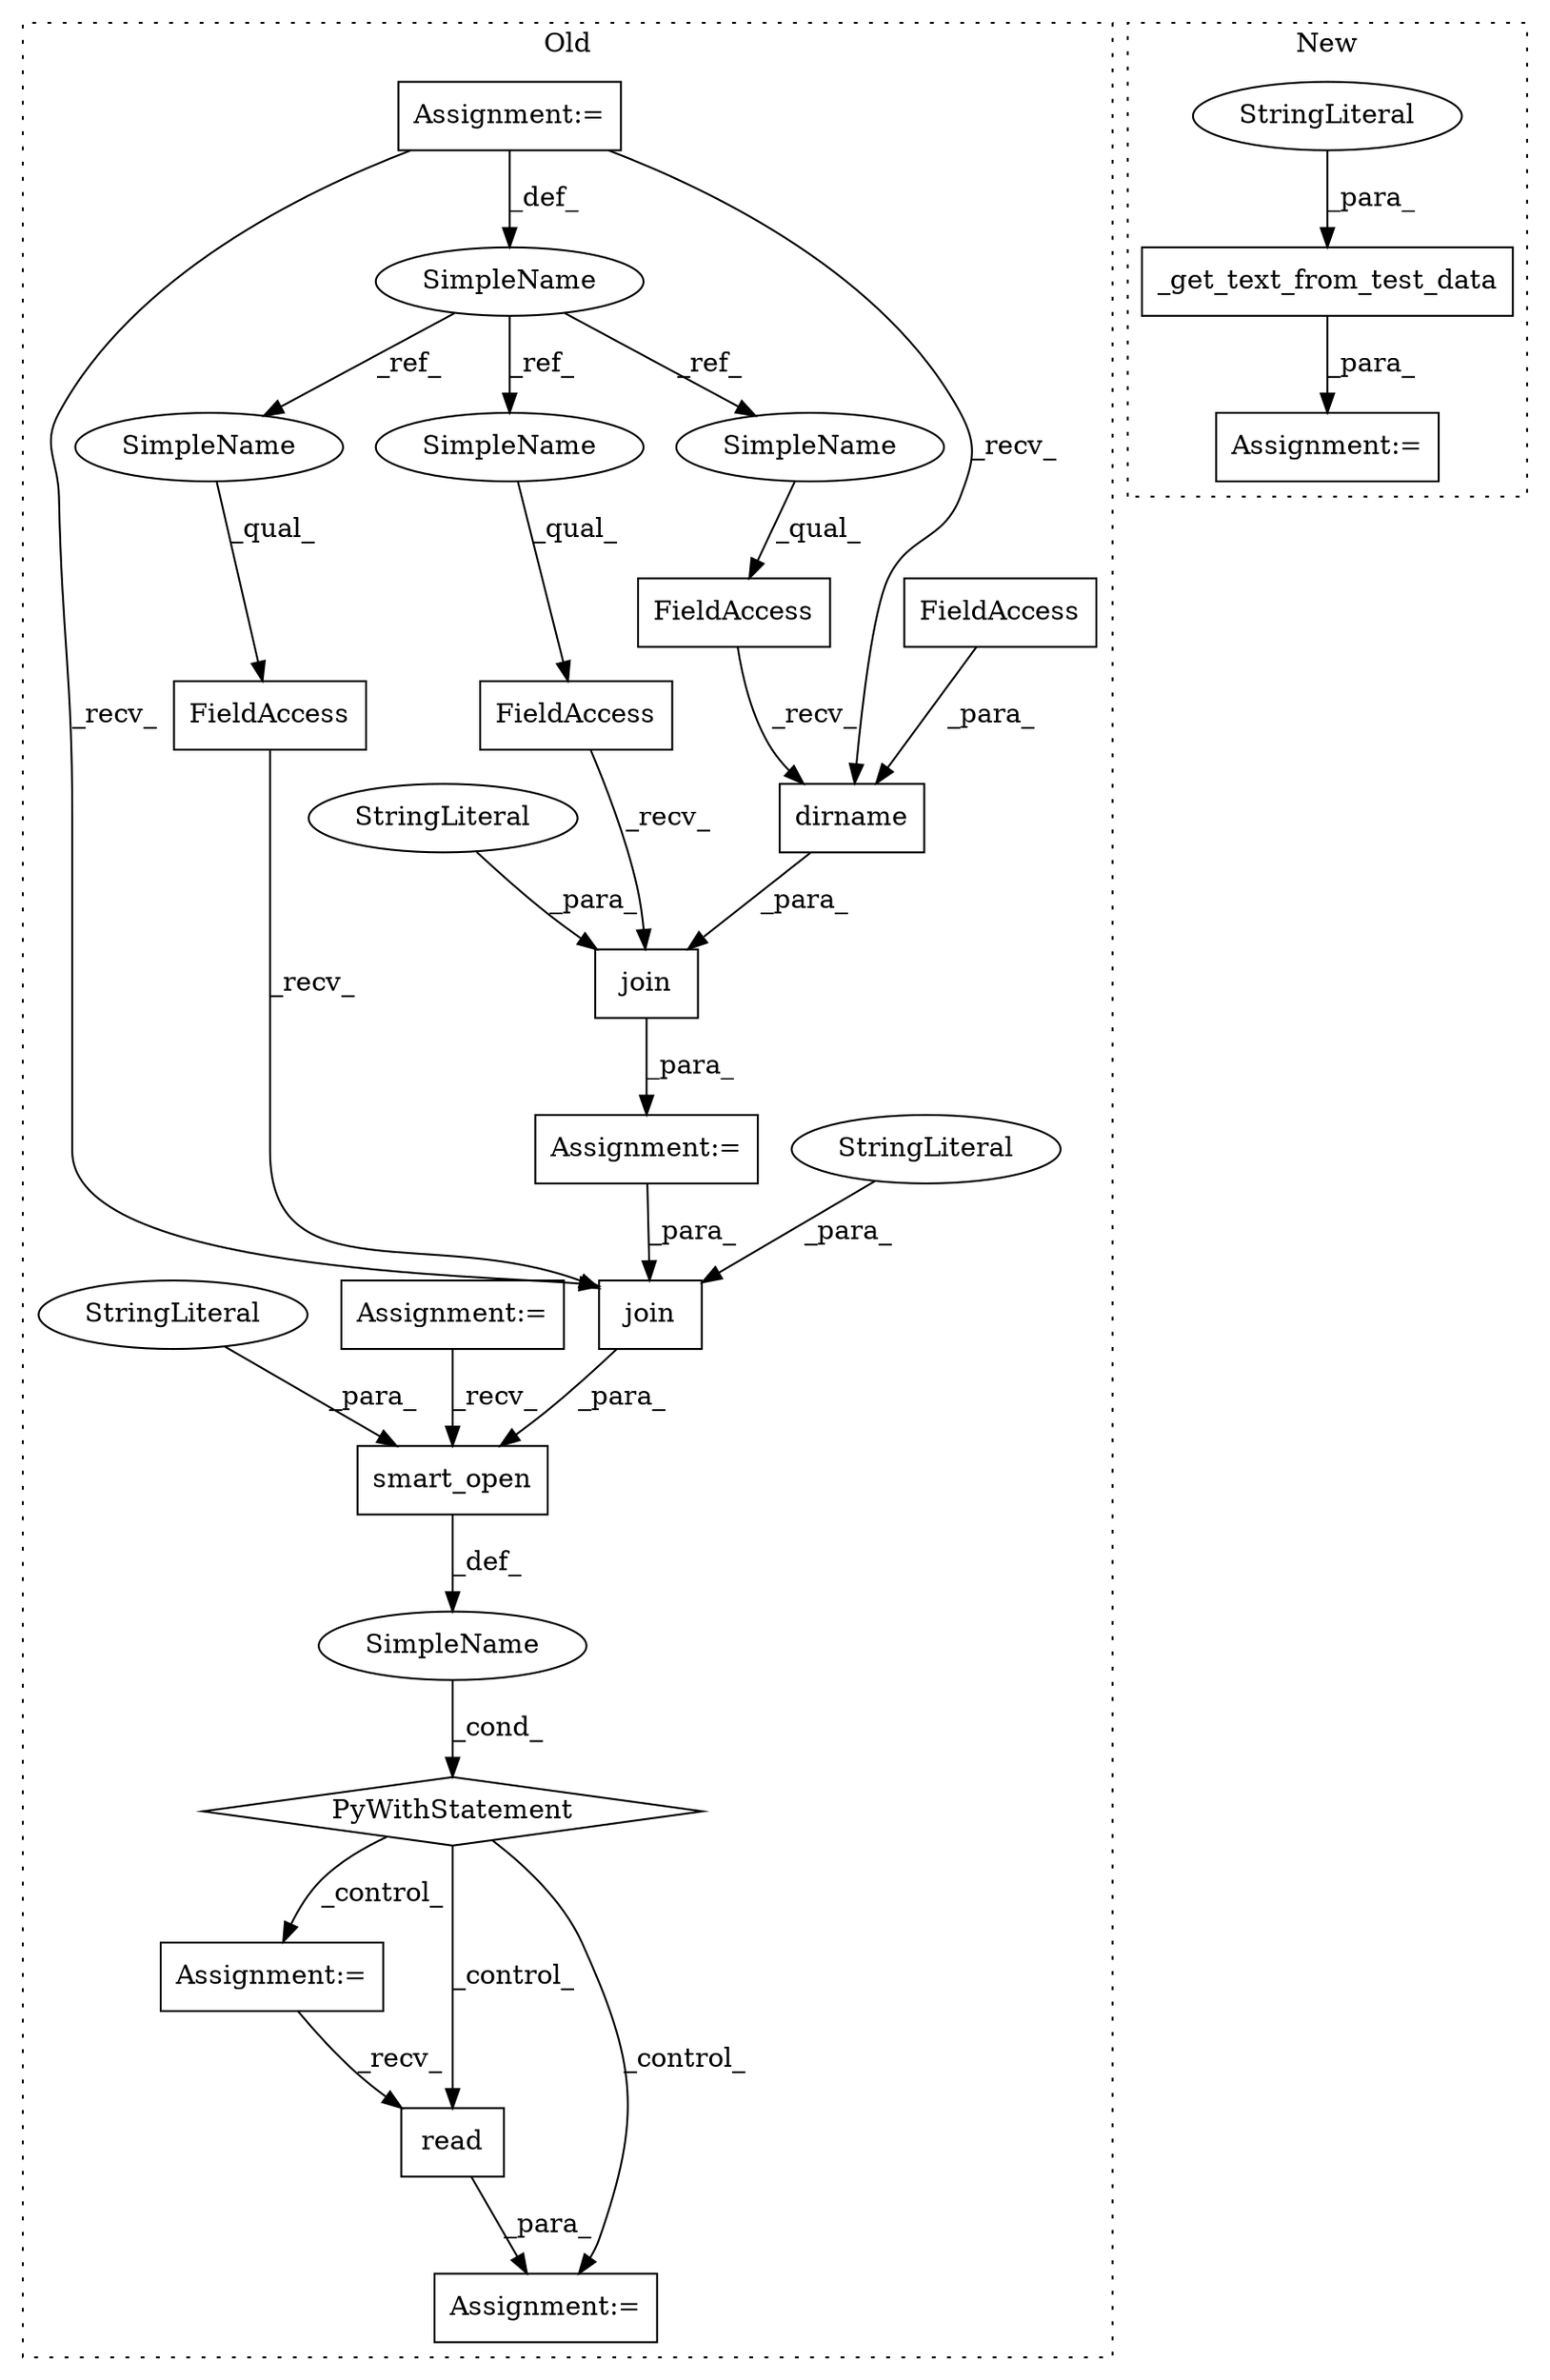 digraph G {
subgraph cluster0 {
1 [label="PyWithStatement" a="104" s="707,787" l="10,2" shape="diamond"];
3 [label="SimpleName" a="42" s="" l="" shape="ellipse"];
4 [label="read" a="32" s="820" l="6" shape="box"];
5 [label="smart_open" a="32" s="723,786" l="11,1" shape="box"];
6 [label="join" a="32" s="496,538" l="5,1" shape="box"];
7 [label="FieldAccess" a="22" s="488" l="7" shape="box"];
8 [label="SimpleName" a="42" s="401" l="2" shape="ellipse"];
9 [label="FieldAccess" a="22" s="501" l="7" shape="box"];
10 [label="FieldAccess" a="22" s="734" l="7" shape="box"];
11 [label="join" a="32" s="742,781" l="5,1" shape="box"];
12 [label="StringLiteral" a="45" s="756" l="25" shape="ellipse"];
13 [label="StringLiteral" a="45" s="527" l="11" shape="ellipse"];
15 [label="Assignment:=" a="7" s="801" l="1" shape="box"];
16 [label="dirname" a="32" s="509,525" l="8,1" shape="box"];
17 [label="FieldAccess" a="22" s="517" l="8" shape="box"];
18 [label="Assignment:=" a="7" s="487" l="1" shape="box"];
19 [label="Assignment:=" a="7" s="817" l="1" shape="box"];
20 [label="Assignment:=" a="7" s="401" l="2" shape="box"];
22 [label="Assignment:=" a="7" s="416" l="5" shape="box"];
23 [label="StringLiteral" a="45" s="783" l="3" shape="ellipse"];
24 [label="SimpleName" a="42" s="501" l="2" shape="ellipse"];
25 [label="SimpleName" a="42" s="734" l="2" shape="ellipse"];
26 [label="SimpleName" a="42" s="488" l="2" shape="ellipse"];
label = "Old";
style="dotted";
}
subgraph cluster1 {
2 [label="_get_text_from_test_data" a="32" s="846,896" l="25,1" shape="box"];
14 [label="StringLiteral" a="45" s="871" l="25" shape="ellipse"];
21 [label="Assignment:=" a="7" s="840" l="1" shape="box"];
label = "New";
style="dotted";
}
1 -> 19 [label="_control_"];
1 -> 4 [label="_control_"];
1 -> 15 [label="_control_"];
2 -> 21 [label="_para_"];
3 -> 1 [label="_cond_"];
4 -> 19 [label="_para_"];
5 -> 3 [label="_def_"];
6 -> 18 [label="_para_"];
7 -> 6 [label="_recv_"];
8 -> 25 [label="_ref_"];
8 -> 24 [label="_ref_"];
8 -> 26 [label="_ref_"];
9 -> 16 [label="_recv_"];
10 -> 11 [label="_recv_"];
11 -> 5 [label="_para_"];
12 -> 11 [label="_para_"];
13 -> 6 [label="_para_"];
14 -> 2 [label="_para_"];
15 -> 4 [label="_recv_"];
16 -> 6 [label="_para_"];
17 -> 16 [label="_para_"];
18 -> 11 [label="_para_"];
20 -> 8 [label="_def_"];
20 -> 16 [label="_recv_"];
20 -> 11 [label="_recv_"];
22 -> 5 [label="_recv_"];
23 -> 5 [label="_para_"];
24 -> 9 [label="_qual_"];
25 -> 10 [label="_qual_"];
26 -> 7 [label="_qual_"];
}